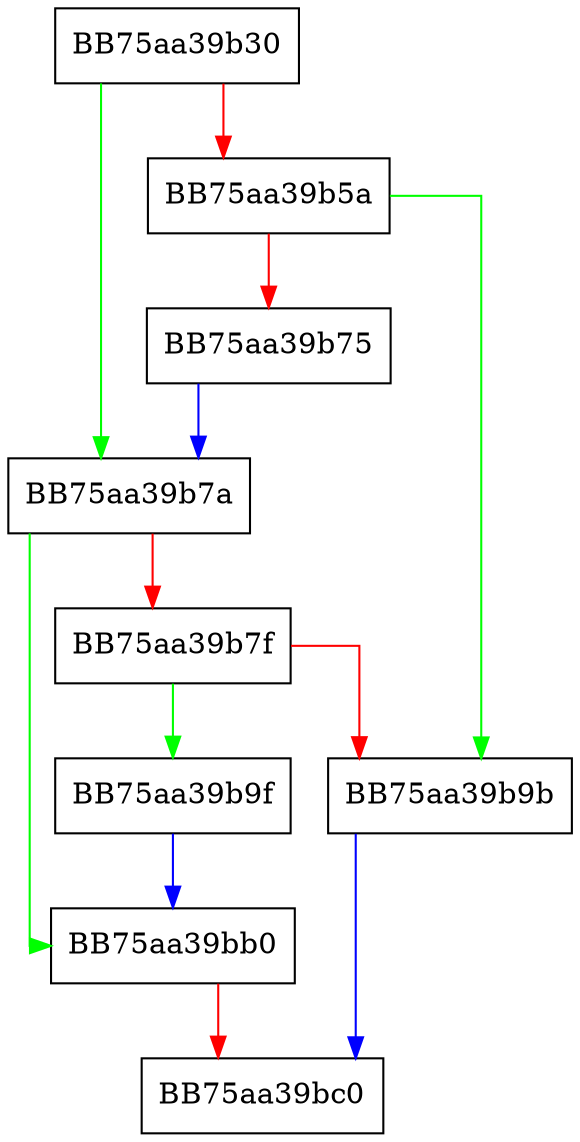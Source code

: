 digraph call {
  node [shape="box"];
  graph [splines=ortho];
  BB75aa39b30 -> BB75aa39b7a [color="green"];
  BB75aa39b30 -> BB75aa39b5a [color="red"];
  BB75aa39b5a -> BB75aa39b9b [color="green"];
  BB75aa39b5a -> BB75aa39b75 [color="red"];
  BB75aa39b75 -> BB75aa39b7a [color="blue"];
  BB75aa39b7a -> BB75aa39bb0 [color="green"];
  BB75aa39b7a -> BB75aa39b7f [color="red"];
  BB75aa39b7f -> BB75aa39b9f [color="green"];
  BB75aa39b7f -> BB75aa39b9b [color="red"];
  BB75aa39b9b -> BB75aa39bc0 [color="blue"];
  BB75aa39b9f -> BB75aa39bb0 [color="blue"];
  BB75aa39bb0 -> BB75aa39bc0 [color="red"];
}